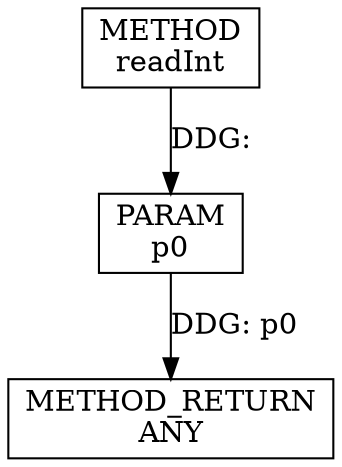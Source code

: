 digraph "readInt" {  
node [shape="rect"];  
"111669149711" [label = <METHOD<BR/>readInt> ]
"128849018895" [label = <METHOD_RETURN<BR/>ANY> ]
"115964117013" [label = <PARAM<BR/>p0> ]
  "115964117013" -> "128849018895"  [ label = "DDG: p0"] 
  "111669149711" -> "115964117013"  [ label = "DDG: "] 
}
